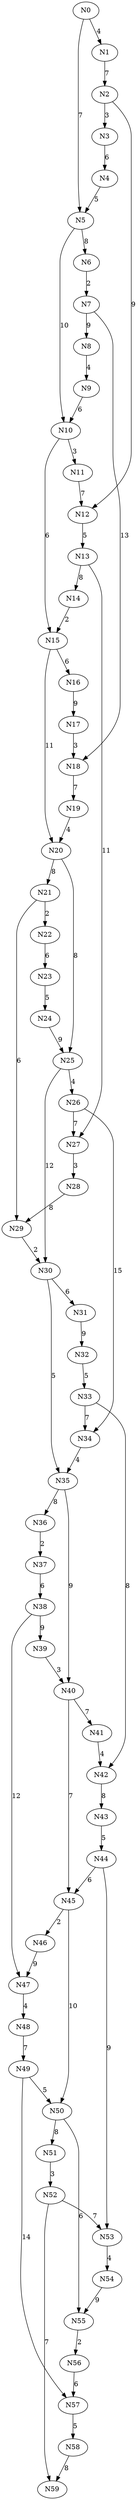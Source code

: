 digraph G {
  // 60 nodes: N0..N59
  // Base chain with mixed weights (1–10)
  N0 -> N1 [label=4];
  N1 -> N2 [label=7];
  N2 -> N3 [label=3];
  N3 -> N4 [label=6];
  N4 -> N5 [label=5];
  N5 -> N6 [label=8];
  N6 -> N7 [label=2];
  N7 -> N8 [label=9];
  N8 -> N9 [label=4];
  N9 -> N10 [label=6];
  N10 -> N11 [label=3];
  N11 -> N12 [label=7];
  N12 -> N13 [label=5];
  N13 -> N14 [label=8];
  N14 -> N15 [label=2];
  N15 -> N16 [label=6];
  N16 -> N17 [label=9];
  N17 -> N18 [label=3];
  N18 -> N19 [label=7];
  N19 -> N20 [label=4];
  N20 -> N21 [label=8];
  N21 -> N22 [label=2];
  N22 -> N23 [label=6];
  N23 -> N24 [label=5];
  N24 -> N25 [label=9];
  N25 -> N26 [label=4];
  N26 -> N27 [label=7];
  N27 -> N28 [label=3];
  N28 -> N29 [label=8];
  N29 -> N30 [label=2];
  N30 -> N31 [label=6];
  N31 -> N32 [label=9];
  N32 -> N33 [label=5];
  N33 -> N34 [label=7];
  N34 -> N35 [label=4];
  N35 -> N36 [label=8];
  N36 -> N37 [label=2];
  N37 -> N38 [label=6];
  N38 -> N39 [label=9];
  N39 -> N40 [label=3];
  N40 -> N41 [label=7];
  N41 -> N42 [label=4];
  N42 -> N43 [label=8];
  N43 -> N44 [label=5];
  N44 -> N45 [label=6];
  N45 -> N46 [label=2];
  N46 -> N47 [label=9];
  N47 -> N48 [label=4];
  N48 -> N49 [label=7];
  N49 -> N50 [label=5];
  N50 -> N51 [label=8];
  N51 -> N52 [label=3];
  N52 -> N53 [label=7];
  N53 -> N54 [label=4];
  N54 -> N55 [label=9];
  N55 -> N56 [label=2];
  N56 -> N57 [label=6];
  N57 -> N58 [label=5];
  N58 -> N59 [label=8];

  // Shortcuts every ~5 nodes (weights 3–12)
  N0 -> N5 [label=7];
  N5 -> N10 [label=10];
  N10 -> N15 [label=6];
  N15 -> N20 [label=11];
  N20 -> N25 [label=8];
  N25 -> N30 [label=12];
  N30 -> N35 [label=5];
  N35 -> N40 [label=9];
  N40 -> N45 [label=7];
  N45 -> N50 [label=10];
  N50 -> N55 [label=6];

  // Random cross edges (weights 4–15) for diversity
  N2 -> N12 [label=9];
  N7 -> N18 [label=13];
  N13 -> N27 [label=11];
  N21 -> N29 [label=6];
  N26 -> N34 [label=15];
  N33 -> N42 [label=8];
  N38 -> N47 [label=12];
  N44 -> N53 [label=9];
  N49 -> N57 [label=14];
  N52 -> N59 [label=7];
}
